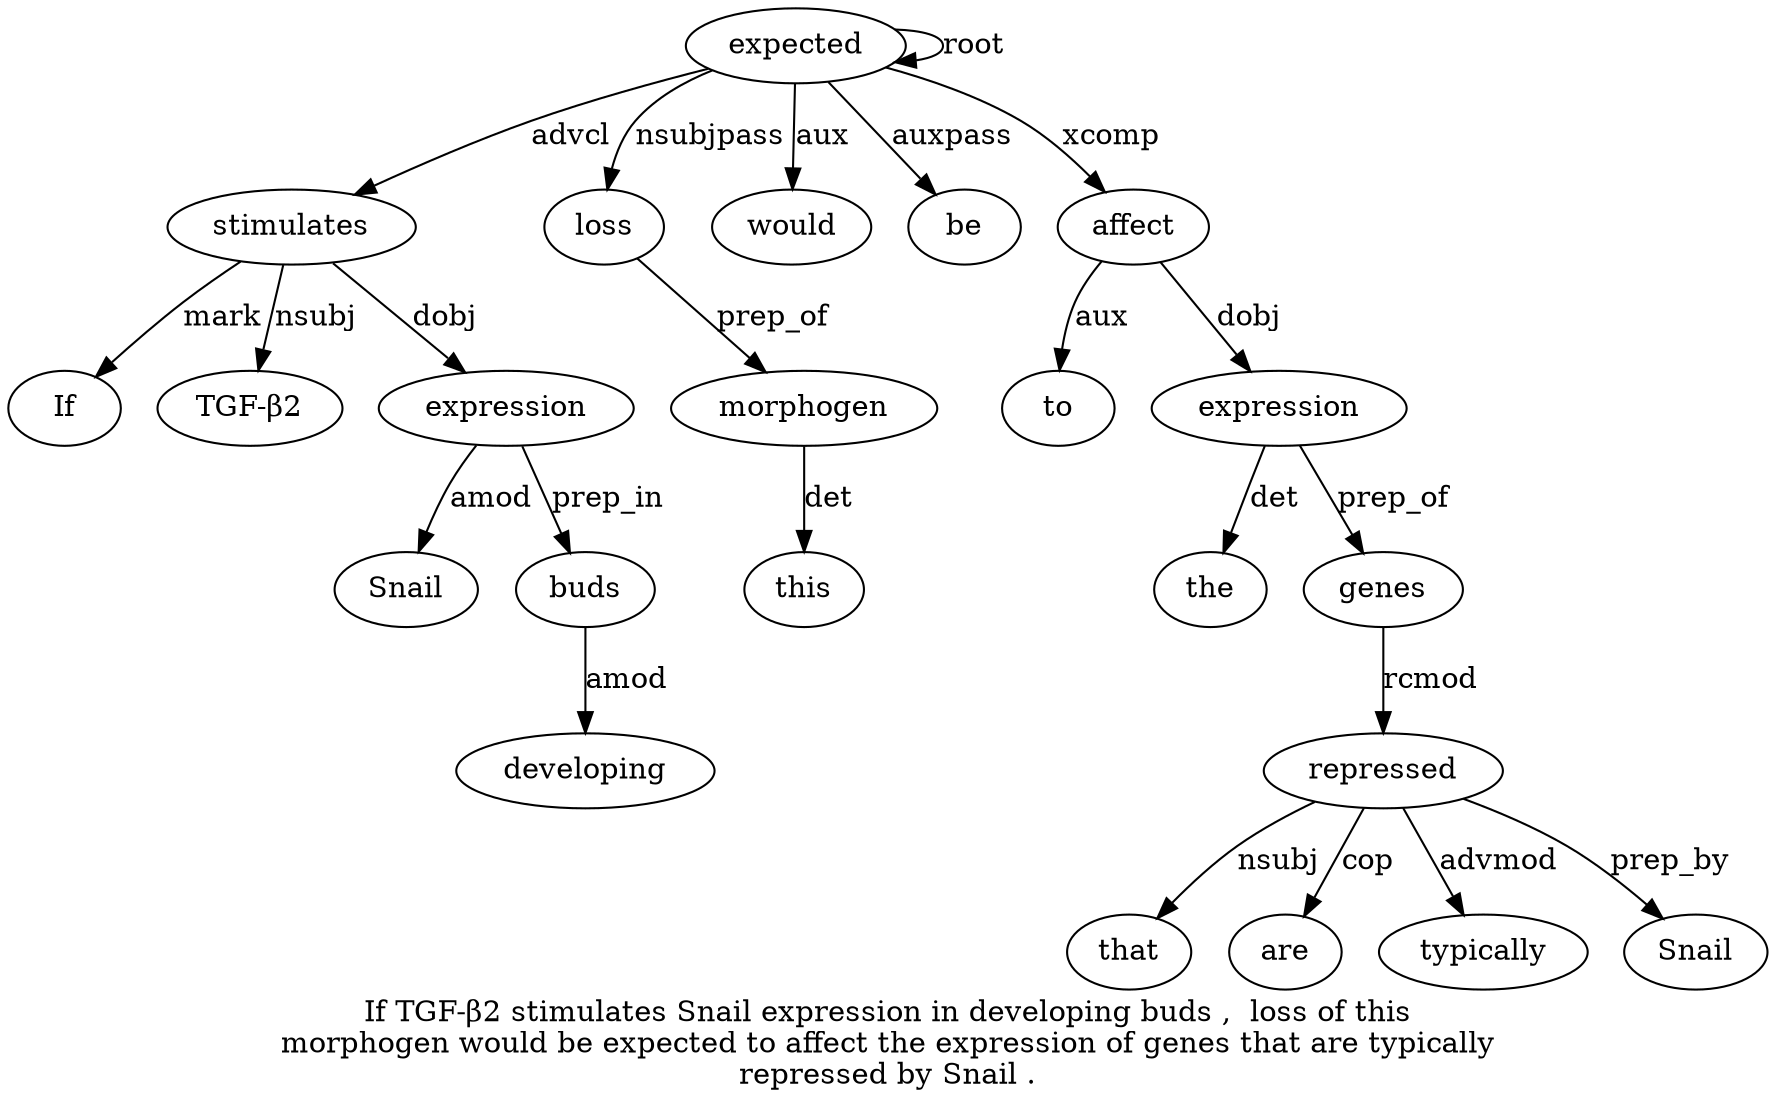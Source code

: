 digraph "If TGF-β2 stimulates Snail expression in developing buds ,  loss of this morphogen would be expected to affect the expression of genes that are typically repressed by Snail ." {
label="If TGF-β2 stimulates Snail expression in developing buds ,  loss of this
morphogen would be expected to affect the expression of genes that are typically
repressed by Snail .";
stimulates3 [style=filled, fillcolor=white, label=stimulates];
If1 [style=filled, fillcolor=white, label=If];
stimulates3 -> If1  [label=mark];
"TGF-β2" [style=filled, fillcolor=white, label="TGF-β2"];
stimulates3 -> "TGF-β2"  [label=nsubj];
expected16 [style=filled, fillcolor=white, label=expected];
expected16 -> stimulates3  [label=advcl];
expression5 [style=filled, fillcolor=white, label=expression];
Snail4 [style=filled, fillcolor=white, label=Snail];
expression5 -> Snail4  [label=amod];
stimulates3 -> expression5  [label=dobj];
buds8 [style=filled, fillcolor=white, label=buds];
developing7 [style=filled, fillcolor=white, label=developing];
buds8 -> developing7  [label=amod];
expression5 -> buds8  [label=prep_in];
loss10 [style=filled, fillcolor=white, label=loss];
expected16 -> loss10  [label=nsubjpass];
morphogen13 [style=filled, fillcolor=white, label=morphogen];
this12 [style=filled, fillcolor=white, label=this];
morphogen13 -> this12  [label=det];
loss10 -> morphogen13  [label=prep_of];
would14 [style=filled, fillcolor=white, label=would];
expected16 -> would14  [label=aux];
be15 [style=filled, fillcolor=white, label=be];
expected16 -> be15  [label=auxpass];
expected16 -> expected16  [label=root];
affect18 [style=filled, fillcolor=white, label=affect];
to17 [style=filled, fillcolor=white, label=to];
affect18 -> to17  [label=aux];
expected16 -> affect18  [label=xcomp];
expression20 [style=filled, fillcolor=white, label=expression];
the19 [style=filled, fillcolor=white, label=the];
expression20 -> the19  [label=det];
affect18 -> expression20  [label=dobj];
genes22 [style=filled, fillcolor=white, label=genes];
expression20 -> genes22  [label=prep_of];
repressed26 [style=filled, fillcolor=white, label=repressed];
that23 [style=filled, fillcolor=white, label=that];
repressed26 -> that23  [label=nsubj];
are24 [style=filled, fillcolor=white, label=are];
repressed26 -> are24  [label=cop];
typically25 [style=filled, fillcolor=white, label=typically];
repressed26 -> typically25  [label=advmod];
genes22 -> repressed26  [label=rcmod];
Snail28 [style=filled, fillcolor=white, label=Snail];
repressed26 -> Snail28  [label=prep_by];
}
